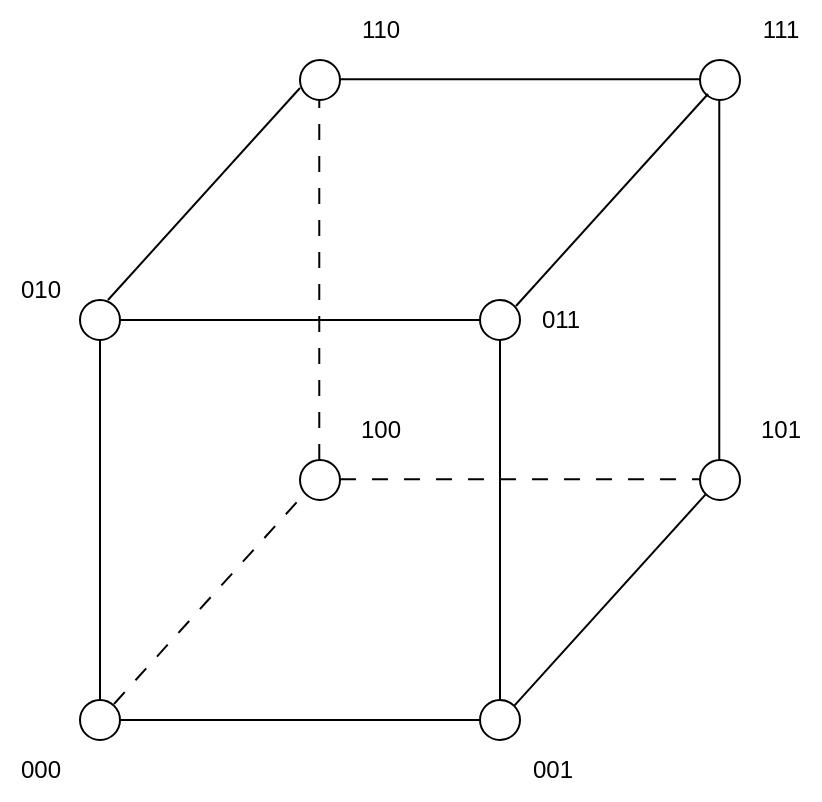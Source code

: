 <mxfile version="26.1.1">
  <diagram name="Page-1" id="ykEuWZaL9iQ2RNe-j45m">
    <mxGraphModel dx="1024" dy="628" grid="1" gridSize="10" guides="1" tooltips="1" connect="1" arrows="1" fold="1" page="1" pageScale="1" pageWidth="850" pageHeight="1100" math="0" shadow="0">
      <root>
        <mxCell id="0" />
        <mxCell id="1" parent="0" />
        <mxCell id="bpBISIvQxORSquI7YpXC-11" style="edgeStyle=orthogonalEdgeStyle;rounded=0;orthogonalLoop=1;jettySize=auto;html=1;entryX=0;entryY=0.5;entryDx=0;entryDy=0;endArrow=none;startFill=0;" edge="1" parent="1" source="bpBISIvQxORSquI7YpXC-1" target="bpBISIvQxORSquI7YpXC-2">
          <mxGeometry relative="1" as="geometry" />
        </mxCell>
        <mxCell id="bpBISIvQxORSquI7YpXC-1" value="" style="ellipse;whiteSpace=wrap;html=1;aspect=fixed;" vertex="1" parent="1">
          <mxGeometry x="240" y="480" width="20" height="20" as="geometry" />
        </mxCell>
        <mxCell id="bpBISIvQxORSquI7YpXC-2" value="" style="ellipse;whiteSpace=wrap;html=1;aspect=fixed;" vertex="1" parent="1">
          <mxGeometry x="440" y="480" width="20" height="20" as="geometry" />
        </mxCell>
        <mxCell id="bpBISIvQxORSquI7YpXC-10" style="edgeStyle=orthogonalEdgeStyle;rounded=0;orthogonalLoop=1;jettySize=auto;html=1;entryX=0.5;entryY=0;entryDx=0;entryDy=0;endArrow=none;startFill=0;" edge="1" parent="1" source="bpBISIvQxORSquI7YpXC-3" target="bpBISIvQxORSquI7YpXC-1">
          <mxGeometry relative="1" as="geometry" />
        </mxCell>
        <mxCell id="bpBISIvQxORSquI7YpXC-3" value="" style="ellipse;whiteSpace=wrap;html=1;aspect=fixed;" vertex="1" parent="1">
          <mxGeometry x="240" y="280" width="20" height="20" as="geometry" />
        </mxCell>
        <mxCell id="bpBISIvQxORSquI7YpXC-5" value="" style="ellipse;whiteSpace=wrap;html=1;aspect=fixed;" vertex="1" parent="1">
          <mxGeometry x="440" y="280" width="20" height="20" as="geometry" />
        </mxCell>
        <mxCell id="bpBISIvQxORSquI7YpXC-6" value="" style="ellipse;whiteSpace=wrap;html=1;aspect=fixed;" vertex="1" parent="1">
          <mxGeometry x="350" y="360" width="20" height="20" as="geometry" />
        </mxCell>
        <mxCell id="bpBISIvQxORSquI7YpXC-7" value="" style="ellipse;whiteSpace=wrap;html=1;aspect=fixed;" vertex="1" parent="1">
          <mxGeometry x="550" y="360" width="20" height="20" as="geometry" />
        </mxCell>
        <mxCell id="bpBISIvQxORSquI7YpXC-8" value="" style="ellipse;whiteSpace=wrap;html=1;aspect=fixed;" vertex="1" parent="1">
          <mxGeometry x="350" y="160" width="20" height="20" as="geometry" />
        </mxCell>
        <mxCell id="bpBISIvQxORSquI7YpXC-9" value="" style="ellipse;whiteSpace=wrap;html=1;aspect=fixed;" vertex="1" parent="1">
          <mxGeometry x="550" y="160" width="20" height="20" as="geometry" />
        </mxCell>
        <mxCell id="bpBISIvQxORSquI7YpXC-12" value="" style="endArrow=none;html=1;rounded=0;exitX=1;exitY=0;exitDx=0;exitDy=0;entryX=0;entryY=1;entryDx=0;entryDy=0;" edge="1" parent="1" source="bpBISIvQxORSquI7YpXC-2" target="bpBISIvQxORSquI7YpXC-7">
          <mxGeometry width="50" height="50" relative="1" as="geometry">
            <mxPoint x="430" y="380" as="sourcePoint" />
            <mxPoint x="480" y="330" as="targetPoint" />
          </mxGeometry>
        </mxCell>
        <mxCell id="bpBISIvQxORSquI7YpXC-13" value="" style="endArrow=none;html=1;rounded=0;exitX=0.5;exitY=0;exitDx=0;exitDy=0;entryX=0.5;entryY=1;entryDx=0;entryDy=0;" edge="1" parent="1" source="bpBISIvQxORSquI7YpXC-2" target="bpBISIvQxORSquI7YpXC-5">
          <mxGeometry width="50" height="50" relative="1" as="geometry">
            <mxPoint x="467" y="493" as="sourcePoint" />
            <mxPoint x="563" y="387" as="targetPoint" />
          </mxGeometry>
        </mxCell>
        <mxCell id="bpBISIvQxORSquI7YpXC-14" style="edgeStyle=orthogonalEdgeStyle;rounded=0;orthogonalLoop=1;jettySize=auto;html=1;endArrow=none;startFill=0;exitX=0;exitY=0.5;exitDx=0;exitDy=0;" edge="1" parent="1" source="bpBISIvQxORSquI7YpXC-5">
          <mxGeometry relative="1" as="geometry">
            <mxPoint x="260" y="310" as="sourcePoint" />
            <mxPoint x="260" y="290" as="targetPoint" />
          </mxGeometry>
        </mxCell>
        <mxCell id="bpBISIvQxORSquI7YpXC-16" value="" style="endArrow=none;html=1;rounded=0;exitX=1;exitY=0;exitDx=0;exitDy=0;entryX=0;entryY=1;entryDx=0;entryDy=0;" edge="1" parent="1">
          <mxGeometry width="50" height="50" relative="1" as="geometry">
            <mxPoint x="254" y="280" as="sourcePoint" />
            <mxPoint x="350" y="174" as="targetPoint" />
          </mxGeometry>
        </mxCell>
        <mxCell id="bpBISIvQxORSquI7YpXC-17" value="" style="endArrow=none;html=1;rounded=0;exitX=1;exitY=0;exitDx=0;exitDy=0;entryX=0;entryY=1;entryDx=0;entryDy=0;" edge="1" parent="1">
          <mxGeometry width="50" height="50" relative="1" as="geometry">
            <mxPoint x="458" y="283" as="sourcePoint" />
            <mxPoint x="554" y="177" as="targetPoint" />
          </mxGeometry>
        </mxCell>
        <mxCell id="bpBISIvQxORSquI7YpXC-18" style="edgeStyle=orthogonalEdgeStyle;rounded=0;orthogonalLoop=1;jettySize=auto;html=1;endArrow=none;startFill=0;exitX=0;exitY=0.5;exitDx=0;exitDy=0;" edge="1" parent="1">
          <mxGeometry relative="1" as="geometry">
            <mxPoint x="550" y="169.64" as="sourcePoint" />
            <mxPoint x="370" y="169.64" as="targetPoint" />
          </mxGeometry>
        </mxCell>
        <mxCell id="bpBISIvQxORSquI7YpXC-19" value="" style="endArrow=none;html=1;rounded=0;exitX=0.5;exitY=0;exitDx=0;exitDy=0;entryX=0.5;entryY=1;entryDx=0;entryDy=0;" edge="1" parent="1">
          <mxGeometry width="50" height="50" relative="1" as="geometry">
            <mxPoint x="559.64" y="360" as="sourcePoint" />
            <mxPoint x="559.64" y="180" as="targetPoint" />
          </mxGeometry>
        </mxCell>
        <mxCell id="bpBISIvQxORSquI7YpXC-20" value="" style="endArrow=none;html=1;rounded=0;exitX=0.5;exitY=0;exitDx=0;exitDy=0;entryX=0.5;entryY=1;entryDx=0;entryDy=0;dashed=1;dashPattern=8 8;" edge="1" parent="1">
          <mxGeometry width="50" height="50" relative="1" as="geometry">
            <mxPoint x="359.64" y="360" as="sourcePoint" />
            <mxPoint x="359.64" y="180" as="targetPoint" />
          </mxGeometry>
        </mxCell>
        <mxCell id="bpBISIvQxORSquI7YpXC-21" style="edgeStyle=orthogonalEdgeStyle;rounded=0;orthogonalLoop=1;jettySize=auto;html=1;entryX=0;entryY=0.5;entryDx=0;entryDy=0;endArrow=none;startFill=0;dashed=1;dashPattern=8 8;" edge="1" parent="1">
          <mxGeometry relative="1" as="geometry">
            <mxPoint x="370" y="369.64" as="sourcePoint" />
            <mxPoint x="550" y="369.64" as="targetPoint" />
          </mxGeometry>
        </mxCell>
        <mxCell id="bpBISIvQxORSquI7YpXC-22" value="" style="endArrow=none;html=1;rounded=0;exitX=1;exitY=0;exitDx=0;exitDy=0;entryX=0;entryY=1;entryDx=0;entryDy=0;dashed=1;dashPattern=8 8;" edge="1" parent="1">
          <mxGeometry width="50" height="50" relative="1" as="geometry">
            <mxPoint x="257" y="482" as="sourcePoint" />
            <mxPoint x="353" y="376" as="targetPoint" />
          </mxGeometry>
        </mxCell>
        <mxCell id="bpBISIvQxORSquI7YpXC-23" value="000" style="text;html=1;align=center;verticalAlign=middle;resizable=0;points=[];autosize=1;strokeColor=none;fillColor=none;" vertex="1" parent="1">
          <mxGeometry x="200" y="500" width="40" height="30" as="geometry" />
        </mxCell>
        <mxCell id="bpBISIvQxORSquI7YpXC-24" value="001" style="text;html=1;align=center;verticalAlign=middle;resizable=0;points=[];autosize=1;strokeColor=none;fillColor=none;" vertex="1" parent="1">
          <mxGeometry x="456" y="500" width="40" height="30" as="geometry" />
        </mxCell>
        <mxCell id="bpBISIvQxORSquI7YpXC-25" value="101" style="text;html=1;align=center;verticalAlign=middle;resizable=0;points=[];autosize=1;strokeColor=none;fillColor=none;" vertex="1" parent="1">
          <mxGeometry x="570" y="330" width="40" height="30" as="geometry" />
        </mxCell>
        <mxCell id="bpBISIvQxORSquI7YpXC-26" value="111" style="text;html=1;align=center;verticalAlign=middle;resizable=0;points=[];autosize=1;strokeColor=none;fillColor=none;" vertex="1" parent="1">
          <mxGeometry x="570" y="130" width="40" height="30" as="geometry" />
        </mxCell>
        <mxCell id="bpBISIvQxORSquI7YpXC-27" value="110" style="text;html=1;align=center;verticalAlign=middle;resizable=0;points=[];autosize=1;strokeColor=none;fillColor=none;" vertex="1" parent="1">
          <mxGeometry x="370" y="130" width="40" height="30" as="geometry" />
        </mxCell>
        <mxCell id="bpBISIvQxORSquI7YpXC-28" value="010" style="text;html=1;align=center;verticalAlign=middle;resizable=0;points=[];autosize=1;strokeColor=none;fillColor=none;" vertex="1" parent="1">
          <mxGeometry x="200" y="260" width="40" height="30" as="geometry" />
        </mxCell>
        <mxCell id="bpBISIvQxORSquI7YpXC-29" value="100" style="text;html=1;align=center;verticalAlign=middle;resizable=0;points=[];autosize=1;strokeColor=none;fillColor=none;" vertex="1" parent="1">
          <mxGeometry x="370" y="330" width="40" height="30" as="geometry" />
        </mxCell>
        <mxCell id="bpBISIvQxORSquI7YpXC-30" value="011" style="text;html=1;align=center;verticalAlign=middle;resizable=0;points=[];autosize=1;strokeColor=none;fillColor=none;" vertex="1" parent="1">
          <mxGeometry x="460" y="275" width="40" height="30" as="geometry" />
        </mxCell>
      </root>
    </mxGraphModel>
  </diagram>
</mxfile>
